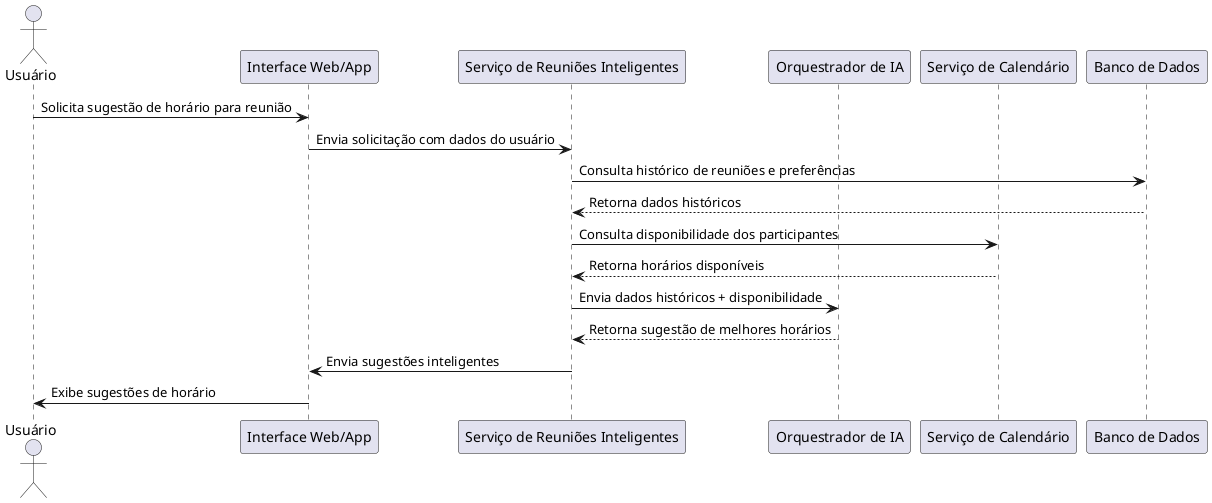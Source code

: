 @startuml
actor Usuário
participant "Interface Web/App" as UI
participant "Serviço de Reuniões Inteligentes" as SR
participant "Orquestrador de IA" as IA
participant "Serviço de Calendário" as CAL
participant "Banco de Dados" as DB

Usuário -> UI : Solicita sugestão de horário para reunião
UI -> SR : Envia solicitação com dados do usuário
SR -> DB : Consulta histórico de reuniões e preferências
DB --> SR : Retorna dados históricos
SR -> CAL : Consulta disponibilidade dos participantes
CAL --> SR : Retorna horários disponíveis
SR -> IA : Envia dados históricos + disponibilidade
IA --> SR : Retorna sugestão de melhores horários
SR -> UI : Envia sugestões inteligentes
UI -> Usuário : Exibe sugestões de horário
@enduml
